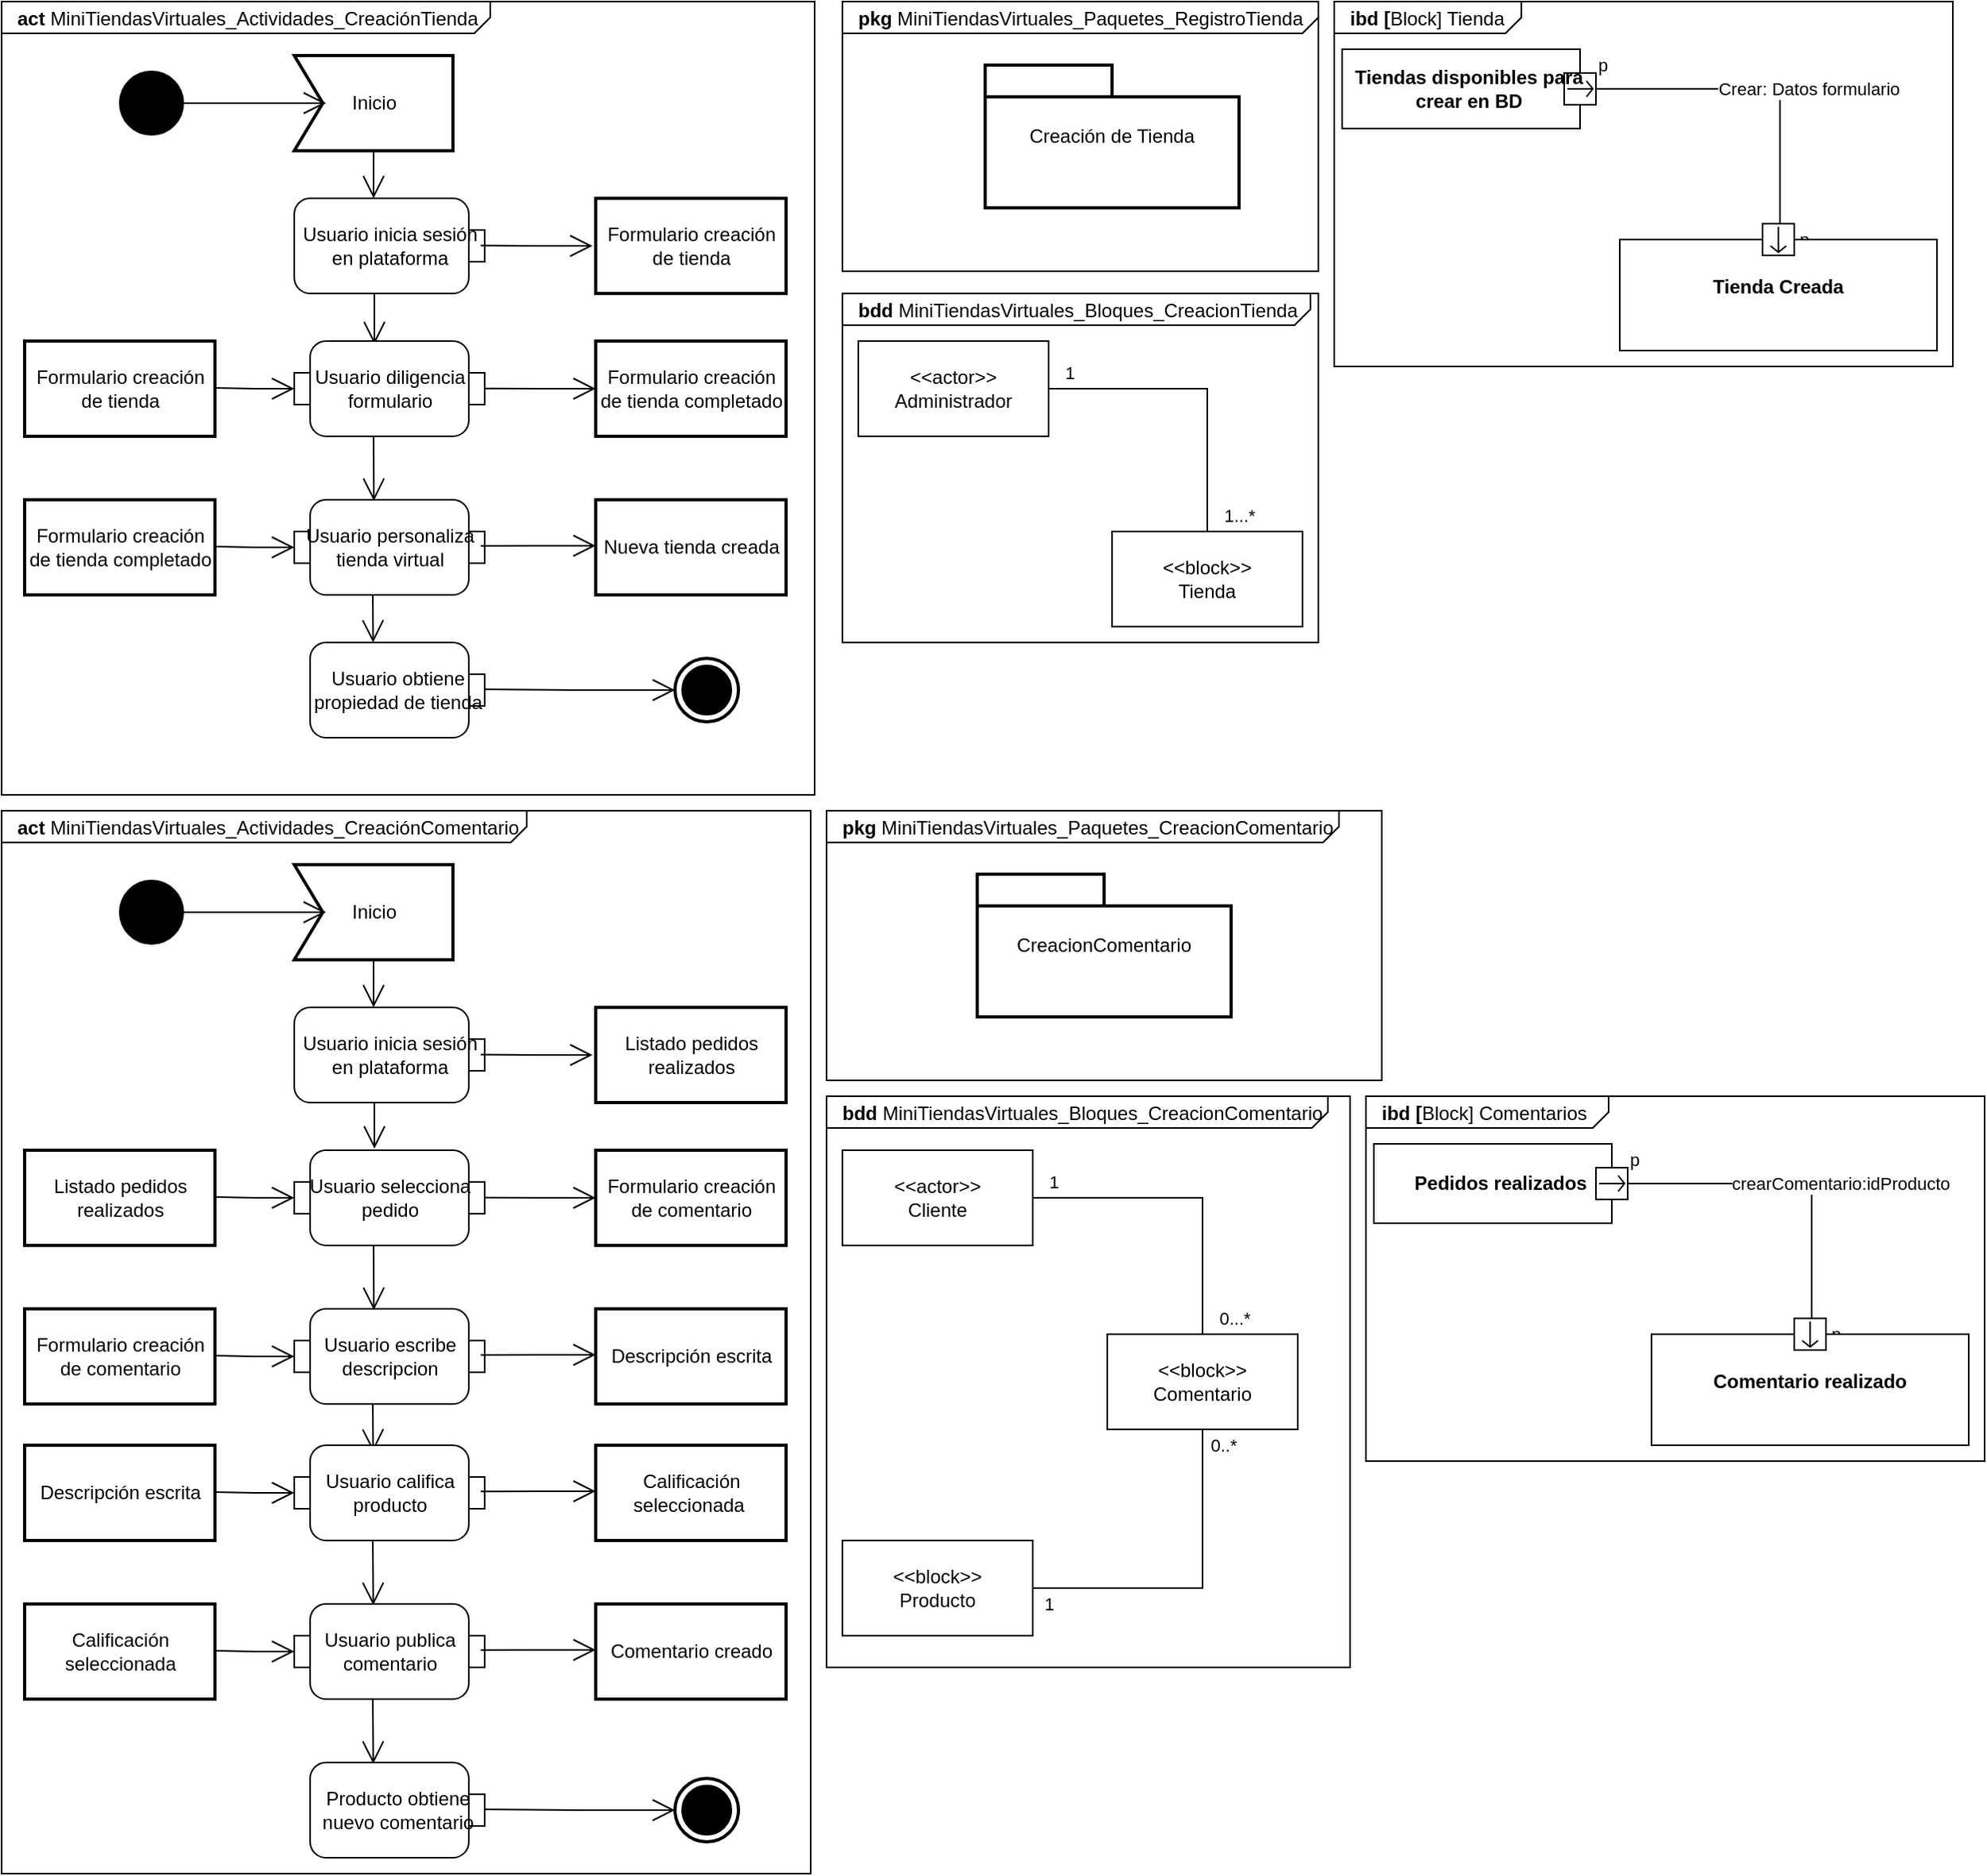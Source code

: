 <mxfile version="13.7.8" type="device"><diagram id="GlT2tjd5YhKGOe40sYpr" name="Page-1"><mxGraphModel dx="1422" dy="1973" grid="1" gridSize="10" guides="1" tooltips="1" connect="1" arrows="1" fold="1" page="1" pageScale="1" pageWidth="827" pageHeight="1169" math="0" shadow="0"><root><mxCell id="0"/><mxCell id="1" parent="0"/><mxCell id="9mBrBmYI-QwT9mG_lkjw-1" value="&lt;p style=&quot;margin: 0px ; margin-top: 4px ; margin-left: 10px ; text-align: left&quot;&gt;&lt;b&gt;act&amp;nbsp;&lt;/b&gt;MiniTiendasVirtuales_Actividades_CreaciónTienda&lt;/p&gt;" style="html=1;strokeWidth=1;shape=mxgraph.sysml.package;html=1;overflow=fill;whiteSpace=wrap;labelX=308;" vertex="1" parent="1"><mxGeometry x="10" y="-1160" width="512.5" height="500" as="geometry"/></mxCell><mxCell id="9mBrBmYI-QwT9mG_lkjw-2" value="Usuario inicia sesión en plataforma" style="html=1;shape=mxgraph.sysml.objFlowR;whiteSpace=wrap;" vertex="1" parent="1"><mxGeometry x="194.5" y="-1036" width="120" height="60" as="geometry"/></mxCell><mxCell id="9mBrBmYI-QwT9mG_lkjw-3" value="" style="shape=ellipse;html=1;fillColor=#000000;fontSize=18;fontColor=#ffffff;" vertex="1" parent="1"><mxGeometry x="84.5" y="-1116" width="40" height="40" as="geometry"/></mxCell><mxCell id="9mBrBmYI-QwT9mG_lkjw-4" value="Inicio" style="html=1;shape=mxgraph.sysml.accEvent;strokeWidth=2;whiteSpace=wrap;align=center;" vertex="1" parent="1"><mxGeometry x="194.5" y="-1126" width="100" height="60" as="geometry"/></mxCell><mxCell id="9mBrBmYI-QwT9mG_lkjw-5" value="" style="html=1;shape=mxgraph.sysml.actFinal;strokeWidth=2;verticalLabelPosition=bottom;verticalAlignment=top;" vertex="1" parent="1"><mxGeometry x="434.5" y="-746" width="40" height="40" as="geometry"/></mxCell><mxCell id="9mBrBmYI-QwT9mG_lkjw-6" value="" style="edgeStyle=elbowEdgeStyle;html=1;elbow=horizontal;startArrow=open;rounded=0;endArrow=none;verticalAlign=bottom;startSize=12;entryX=0.5;entryY=1;entryDx=0;entryDy=0;entryPerimeter=0;" edge="1" parent="1" source="9mBrBmYI-QwT9mG_lkjw-2" target="9mBrBmYI-QwT9mG_lkjw-4"><mxGeometry relative="1" as="geometry"><mxPoint x="274.5" y="-1046" as="targetPoint"/><mxPoint x="364.5" y="-1046" as="sourcePoint"/></mxGeometry></mxCell><mxCell id="9mBrBmYI-QwT9mG_lkjw-7" value="" style="edgeStyle=elbowEdgeStyle;html=1;elbow=horizontal;startArrow=open;rounded=0;endArrow=none;verticalAlign=bottom;exitX=0;exitY=0.5;startSize=12;" edge="1" parent="1"><mxGeometry relative="1" as="geometry"><mxPoint x="124.5" y="-1096" as="targetPoint"/><mxPoint x="214.5" y="-1096" as="sourcePoint"/></mxGeometry></mxCell><mxCell id="9mBrBmYI-QwT9mG_lkjw-8" value="Formulario creación de tienda" style="shape=rect;html=1;whiteSpace=wrap;align=center;strokeWidth=2;" vertex="1" parent="1"><mxGeometry x="384.5" y="-1036" width="120" height="60" as="geometry"/></mxCell><mxCell id="9mBrBmYI-QwT9mG_lkjw-9" value="" style="edgeStyle=elbowEdgeStyle;html=1;elbow=horizontal;startArrow=open;rounded=0;endArrow=none;verticalAlign=bottom;startSize=12;exitX=0.421;exitY=0.033;exitDx=0;exitDy=0;exitPerimeter=0;" edge="1" parent="1" source="9mBrBmYI-QwT9mG_lkjw-17"><mxGeometry relative="1" as="geometry"><mxPoint x="244.5" y="-976" as="targetPoint"/><mxPoint x="244.5" y="-946" as="sourcePoint"/></mxGeometry></mxCell><mxCell id="9mBrBmYI-QwT9mG_lkjw-10" value="Formulario creación de tienda" style="shape=rect;html=1;whiteSpace=wrap;align=center;strokeWidth=2;" vertex="1" parent="1"><mxGeometry x="24.5" y="-946" width="120" height="60" as="geometry"/></mxCell><mxCell id="9mBrBmYI-QwT9mG_lkjw-11" value="" style="edgeStyle=elbowEdgeStyle;html=1;elbow=horizontal;startArrow=open;rounded=0;endArrow=none;verticalAlign=bottom;startSize=12;" edge="1" parent="1"><mxGeometry relative="1" as="geometry"><mxPoint x="144.5" y="-916.5" as="targetPoint"/><mxPoint x="194.5" y="-916" as="sourcePoint"/></mxGeometry></mxCell><mxCell id="9mBrBmYI-QwT9mG_lkjw-12" value="Formulario creación de tienda completado" style="shape=rect;html=1;whiteSpace=wrap;align=center;strokeWidth=2;" vertex="1" parent="1"><mxGeometry x="384.5" y="-946" width="120" height="60" as="geometry"/></mxCell><mxCell id="9mBrBmYI-QwT9mG_lkjw-13" value="Formulario creación de tienda completado" style="shape=rect;html=1;whiteSpace=wrap;align=center;strokeWidth=2;" vertex="1" parent="1"><mxGeometry x="24.5" y="-846" width="120" height="60" as="geometry"/></mxCell><mxCell id="9mBrBmYI-QwT9mG_lkjw-14" value="" style="edgeStyle=elbowEdgeStyle;html=1;elbow=horizontal;startArrow=open;rounded=0;endArrow=none;verticalAlign=bottom;startSize=12;" edge="1" parent="1"><mxGeometry relative="1" as="geometry"><mxPoint x="144.5" y="-816.5" as="targetPoint"/><mxPoint x="194.5" y="-816" as="sourcePoint"/></mxGeometry></mxCell><mxCell id="9mBrBmYI-QwT9mG_lkjw-15" value="Nueva tienda creada" style="shape=rect;html=1;whiteSpace=wrap;align=center;strokeWidth=2;" vertex="1" parent="1"><mxGeometry x="384.5" y="-846" width="120" height="60" as="geometry"/></mxCell><mxCell id="9mBrBmYI-QwT9mG_lkjw-16" value="Usuario personaliza tienda virtual" style="html=1;shape=mxgraph.sysml.isControl;whiteSpace=wrap;align=center;" vertex="1" parent="1"><mxGeometry x="194.5" y="-846" width="120" height="60" as="geometry"/></mxCell><mxCell id="9mBrBmYI-QwT9mG_lkjw-17" value="Usuario diligencia formulario" style="html=1;shape=mxgraph.sysml.isControl;whiteSpace=wrap;align=center;" vertex="1" parent="1"><mxGeometry x="194.5" y="-946" width="120" height="60" as="geometry"/></mxCell><mxCell id="9mBrBmYI-QwT9mG_lkjw-18" value="Usuario obtiene propiedad de tienda" style="html=1;shape=mxgraph.sysml.objFlowR;whiteSpace=wrap;" vertex="1" parent="1"><mxGeometry x="204.5" y="-756" width="110" height="60" as="geometry"/></mxCell><mxCell id="9mBrBmYI-QwT9mG_lkjw-19" value="" style="edgeStyle=elbowEdgeStyle;html=1;elbow=horizontal;startArrow=open;rounded=0;endArrow=none;verticalAlign=bottom;startSize=12;" edge="1" parent="1"><mxGeometry relative="1" as="geometry"><mxPoint x="314.5" y="-726.5" as="targetPoint"/><mxPoint x="434.5" y="-726" as="sourcePoint"/></mxGeometry></mxCell><mxCell id="9mBrBmYI-QwT9mG_lkjw-20" value="" style="edgeStyle=elbowEdgeStyle;html=1;elbow=horizontal;startArrow=open;rounded=0;endArrow=none;verticalAlign=bottom;startSize=12;exitX=0.418;exitY=0.012;exitDx=0;exitDy=0;exitPerimeter=0;" edge="1" parent="1" source="9mBrBmYI-QwT9mG_lkjw-16"><mxGeometry relative="1" as="geometry"><mxPoint x="244.36" y="-886" as="targetPoint"/><mxPoint x="244.36" y="-856" as="sourcePoint"/></mxGeometry></mxCell><mxCell id="9mBrBmYI-QwT9mG_lkjw-21" value="" style="edgeStyle=elbowEdgeStyle;html=1;elbow=horizontal;startArrow=open;rounded=0;endArrow=none;verticalAlign=bottom;startSize=12;" edge="1" parent="1"><mxGeometry relative="1" as="geometry"><mxPoint x="244.21" y="-786" as="targetPoint"/><mxPoint x="244.21" y="-756" as="sourcePoint"/></mxGeometry></mxCell><mxCell id="9mBrBmYI-QwT9mG_lkjw-22" value="" style="edgeStyle=elbowEdgeStyle;html=1;elbow=horizontal;startArrow=open;rounded=0;endArrow=none;verticalAlign=bottom;startSize=12;" edge="1" parent="1"><mxGeometry relative="1" as="geometry"><mxPoint x="312" y="-816.83" as="targetPoint"/><mxPoint x="384.5" y="-817" as="sourcePoint"/></mxGeometry></mxCell><mxCell id="9mBrBmYI-QwT9mG_lkjw-23" value="" style="edgeStyle=elbowEdgeStyle;html=1;elbow=horizontal;startArrow=open;rounded=0;endArrow=none;verticalAlign=bottom;startSize=12;" edge="1" parent="1"><mxGeometry relative="1" as="geometry"><mxPoint x="314.5" y="-916.07" as="targetPoint"/><mxPoint x="384.5" y="-916" as="sourcePoint"/></mxGeometry></mxCell><mxCell id="9mBrBmYI-QwT9mG_lkjw-24" value="" style="edgeStyle=elbowEdgeStyle;html=1;elbow=horizontal;startArrow=open;rounded=0;endArrow=none;verticalAlign=bottom;startSize=12;" edge="1" parent="1"><mxGeometry relative="1" as="geometry"><mxPoint x="312" y="-1006.24" as="targetPoint"/><mxPoint x="382.5" y="-1006" as="sourcePoint"/></mxGeometry></mxCell><mxCell id="9mBrBmYI-QwT9mG_lkjw-25" value="&lt;p style=&quot;margin: 0px ; margin-top: 4px ; margin-left: 10px ; text-align: left&quot;&gt;&lt;b&gt;pkg&amp;nbsp;&lt;/b&gt;MiniTiendasVirtuales_Paquetes_RegistroTienda&lt;/p&gt;" style="html=1;strokeWidth=1;shape=mxgraph.sysml.package;html=1;overflow=fill;whiteSpace=wrap;labelX=303;" vertex="1" parent="1"><mxGeometry x="540" y="-1160" width="300" height="170" as="geometry"/></mxCell><mxCell id="9mBrBmYI-QwT9mG_lkjw-28" value="Creación de Tienda" style="shape=folder;tabWidth=80;tabHeight=20;tabPosition=left;strokeWidth=2;html=1;whiteSpace=wrap;align=center;" vertex="1" parent="1"><mxGeometry x="630" y="-1120" width="160" height="90" as="geometry"/></mxCell><mxCell id="9mBrBmYI-QwT9mG_lkjw-31" value="&lt;p style=&quot;margin: 0px ; margin-top: 4px ; margin-left: 10px ; text-align: left&quot;&gt;&lt;b&gt;bdd&amp;nbsp;&lt;/b&gt;MiniTiendasVirtuales_Bloques_CreacionTienda&lt;/p&gt;" style="html=1;strokeWidth=1;shape=mxgraph.sysml.package;html=1;overflow=fill;whiteSpace=wrap;labelX=295;" vertex="1" parent="1"><mxGeometry x="540" y="-976" width="300" height="220" as="geometry"/></mxCell><mxCell id="9mBrBmYI-QwT9mG_lkjw-32" style="edgeStyle=orthogonalEdgeStyle;rounded=0;orthogonalLoop=1;jettySize=auto;html=1;endArrow=none;endFill=0;" edge="1" parent="1" source="9mBrBmYI-QwT9mG_lkjw-35" target="9mBrBmYI-QwT9mG_lkjw-36"><mxGeometry relative="1" as="geometry"/></mxCell><mxCell id="9mBrBmYI-QwT9mG_lkjw-33" value="1" style="edgeLabel;html=1;align=center;verticalAlign=middle;resizable=0;points=[];" vertex="1" connectable="0" parent="9mBrBmYI-QwT9mG_lkjw-32"><mxGeometry x="-0.863" y="1" relative="1" as="geometry"><mxPoint y="-9" as="offset"/></mxGeometry></mxCell><mxCell id="9mBrBmYI-QwT9mG_lkjw-34" value="1...*" style="edgeLabel;html=1;align=center;verticalAlign=middle;resizable=0;points=[];" vertex="1" connectable="0" parent="9mBrBmYI-QwT9mG_lkjw-32"><mxGeometry x="0.779" y="-1" relative="1" as="geometry"><mxPoint x="21" y="11" as="offset"/></mxGeometry></mxCell><mxCell id="9mBrBmYI-QwT9mG_lkjw-35" value="&amp;lt;&amp;lt;actor&amp;gt;&amp;gt; &lt;br&gt;Administrador" style="shape=rect;html=1;whiteSpace=wrap;align=center;strokeWidth=1;" vertex="1" parent="1"><mxGeometry x="550" y="-946" width="120" height="60" as="geometry"/></mxCell><mxCell id="9mBrBmYI-QwT9mG_lkjw-36" value="&amp;lt;&amp;lt;block&amp;gt;&amp;gt; &lt;br&gt;Tienda" style="shape=rect;html=1;whiteSpace=wrap;align=center;strokeWidth=1;" vertex="1" parent="1"><mxGeometry x="710" y="-826" width="120" height="60" as="geometry"/></mxCell><mxCell id="9mBrBmYI-QwT9mG_lkjw-37" value="&lt;p style=&quot;margin: 0px ; margin-top: 4px ; margin-left: 10px ; text-align: left&quot;&gt;&lt;b&gt;ibd [&lt;/b&gt;Block] Tienda&lt;/p&gt;" style="html=1;strokeWidth=1;shape=mxgraph.sysml.package;html=1;overflow=fill;whiteSpace=wrap;labelX=118;" vertex="1" parent="1"><mxGeometry x="850" y="-1160" width="390" height="230" as="geometry"/></mxCell><mxCell id="9mBrBmYI-QwT9mG_lkjw-38" style="edgeStyle=orthogonalEdgeStyle;rounded=0;orthogonalLoop=1;jettySize=auto;html=1;entryX=0.505;entryY=0.188;entryDx=0;entryDy=0;endArrow=open;endFill=0;entryPerimeter=0;" edge="1" parent="1" source="9mBrBmYI-QwT9mG_lkjw-42" target="9mBrBmYI-QwT9mG_lkjw-43"><mxGeometry relative="1" as="geometry"/></mxCell><mxCell id="9mBrBmYI-QwT9mG_lkjw-39" value="Crear: Datos formulario" style="edgeLabel;html=1;align=center;verticalAlign=middle;resizable=0;points=[];" vertex="1" connectable="0" parent="9mBrBmYI-QwT9mG_lkjw-38"><mxGeometry x="0.067" y="2" relative="1" as="geometry"><mxPoint x="18" y="2" as="offset"/></mxGeometry></mxCell><mxCell id="9mBrBmYI-QwT9mG_lkjw-40" value="p" style="edgeLabel;html=1;align=center;verticalAlign=middle;resizable=0;points=[];" vertex="1" connectable="0" parent="9mBrBmYI-QwT9mG_lkjw-38"><mxGeometry x="0.705" y="1" relative="1" as="geometry"><mxPoint x="14" y="27" as="offset"/></mxGeometry></mxCell><mxCell id="9mBrBmYI-QwT9mG_lkjw-41" value="p" style="edgeLabel;html=1;align=center;verticalAlign=middle;resizable=0;points=[];" vertex="1" connectable="0" parent="9mBrBmYI-QwT9mG_lkjw-38"><mxGeometry x="-0.818" y="-4" relative="1" as="geometry"><mxPoint x="-16" y="-19" as="offset"/></mxGeometry></mxCell><mxCell id="9mBrBmYI-QwT9mG_lkjw-42" value="Tiendas disponibles para crear en BD" style="html=1;shape=mxgraph.sysml.itemFlow;fontStyle=1;flowDir=e;flowType=out;whiteSpace=wrap;align=center;strokeWidth=1;" vertex="1" parent="1"><mxGeometry x="855" y="-1130" width="160" height="50" as="geometry"/></mxCell><mxCell id="9mBrBmYI-QwT9mG_lkjw-43" value="Tienda Creada" style="html=1;shape=mxgraph.sysml.itemFlow;fontStyle=1;flowDir=n;flowType=in;whiteSpace=wrap;align=center;strokeWidth=1;" vertex="1" parent="1"><mxGeometry x="1030" y="-1020" width="200" height="80" as="geometry"/></mxCell><mxCell id="9mBrBmYI-QwT9mG_lkjw-44" value="&lt;p style=&quot;margin: 0px ; margin-top: 4px ; margin-left: 10px ; text-align: left&quot;&gt;&lt;b&gt;act&amp;nbsp;&lt;/b&gt;MiniTiendasVirtuales_Actividades_CreaciónComentario&lt;/p&gt;" style="html=1;strokeWidth=1;shape=mxgraph.sysml.package;html=1;overflow=fill;whiteSpace=wrap;labelX=331;" vertex="1" parent="1"><mxGeometry x="10" y="-650" width="510" height="670" as="geometry"/></mxCell><mxCell id="9mBrBmYI-QwT9mG_lkjw-45" value="Usuario inicia sesión en plataforma" style="html=1;shape=mxgraph.sysml.objFlowR;whiteSpace=wrap;" vertex="1" parent="1"><mxGeometry x="194.5" y="-526" width="120" height="60" as="geometry"/></mxCell><mxCell id="9mBrBmYI-QwT9mG_lkjw-46" value="" style="shape=ellipse;html=1;fillColor=#000000;fontSize=18;fontColor=#ffffff;" vertex="1" parent="1"><mxGeometry x="84.5" y="-606" width="40" height="40" as="geometry"/></mxCell><mxCell id="9mBrBmYI-QwT9mG_lkjw-47" value="Inicio" style="html=1;shape=mxgraph.sysml.accEvent;strokeWidth=2;whiteSpace=wrap;align=center;" vertex="1" parent="1"><mxGeometry x="194.5" y="-616" width="100" height="60" as="geometry"/></mxCell><mxCell id="9mBrBmYI-QwT9mG_lkjw-48" value="" style="html=1;shape=mxgraph.sysml.actFinal;strokeWidth=2;verticalLabelPosition=bottom;verticalAlignment=top;" vertex="1" parent="1"><mxGeometry x="434.5" y="-40" width="40" height="40" as="geometry"/></mxCell><mxCell id="9mBrBmYI-QwT9mG_lkjw-49" value="" style="edgeStyle=elbowEdgeStyle;html=1;elbow=horizontal;startArrow=open;rounded=0;endArrow=none;verticalAlign=bottom;startSize=12;entryX=0.5;entryY=1;entryDx=0;entryDy=0;entryPerimeter=0;" edge="1" parent="1" source="9mBrBmYI-QwT9mG_lkjw-45" target="9mBrBmYI-QwT9mG_lkjw-47"><mxGeometry relative="1" as="geometry"><mxPoint x="274.5" y="-536" as="targetPoint"/><mxPoint x="364.5" y="-536" as="sourcePoint"/></mxGeometry></mxCell><mxCell id="9mBrBmYI-QwT9mG_lkjw-50" value="" style="edgeStyle=elbowEdgeStyle;html=1;elbow=horizontal;startArrow=open;rounded=0;endArrow=none;verticalAlign=bottom;exitX=0;exitY=0.5;startSize=12;" edge="1" parent="1"><mxGeometry relative="1" as="geometry"><mxPoint x="124.5" y="-586" as="targetPoint"/><mxPoint x="214.5" y="-586" as="sourcePoint"/></mxGeometry></mxCell><mxCell id="9mBrBmYI-QwT9mG_lkjw-51" value="Listado pedidos realizados" style="shape=rect;html=1;whiteSpace=wrap;align=center;strokeWidth=2;" vertex="1" parent="1"><mxGeometry x="384.5" y="-526" width="120" height="60" as="geometry"/></mxCell><mxCell id="9mBrBmYI-QwT9mG_lkjw-52" value="" style="edgeStyle=elbowEdgeStyle;html=1;elbow=horizontal;startArrow=open;rounded=0;endArrow=none;verticalAlign=bottom;startSize=12;exitX=0.421;exitY=-0.017;exitDx=0;exitDy=0;exitPerimeter=0;" edge="1" parent="1" source="9mBrBmYI-QwT9mG_lkjw-60"><mxGeometry relative="1" as="geometry"><mxPoint x="244.5" y="-466" as="targetPoint"/><mxPoint x="244.5" y="-436" as="sourcePoint"/></mxGeometry></mxCell><mxCell id="9mBrBmYI-QwT9mG_lkjw-53" value="Listado pedidos realizados" style="shape=rect;html=1;whiteSpace=wrap;align=center;strokeWidth=2;" vertex="1" parent="1"><mxGeometry x="24.5" y="-436" width="120" height="60" as="geometry"/></mxCell><mxCell id="9mBrBmYI-QwT9mG_lkjw-54" value="" style="edgeStyle=elbowEdgeStyle;html=1;elbow=horizontal;startArrow=open;rounded=0;endArrow=none;verticalAlign=bottom;startSize=12;" edge="1" parent="1"><mxGeometry relative="1" as="geometry"><mxPoint x="144.5" y="-406.5" as="targetPoint"/><mxPoint x="194.5" y="-406" as="sourcePoint"/></mxGeometry></mxCell><mxCell id="9mBrBmYI-QwT9mG_lkjw-55" value="Formulario creación de comentario" style="shape=rect;html=1;whiteSpace=wrap;align=center;strokeWidth=2;" vertex="1" parent="1"><mxGeometry x="384.5" y="-436" width="120" height="60" as="geometry"/></mxCell><mxCell id="9mBrBmYI-QwT9mG_lkjw-56" value="Formulario creación de comentario" style="shape=rect;html=1;whiteSpace=wrap;align=center;strokeWidth=2;" vertex="1" parent="1"><mxGeometry x="24.5" y="-336" width="120" height="60" as="geometry"/></mxCell><mxCell id="9mBrBmYI-QwT9mG_lkjw-57" value="" style="edgeStyle=elbowEdgeStyle;html=1;elbow=horizontal;startArrow=open;rounded=0;endArrow=none;verticalAlign=bottom;startSize=12;" edge="1" parent="1"><mxGeometry relative="1" as="geometry"><mxPoint x="144.5" y="-306.5" as="targetPoint"/><mxPoint x="194.5" y="-306" as="sourcePoint"/></mxGeometry></mxCell><mxCell id="9mBrBmYI-QwT9mG_lkjw-58" value="Descripción escrita" style="shape=rect;html=1;whiteSpace=wrap;align=center;strokeWidth=2;" vertex="1" parent="1"><mxGeometry x="384.5" y="-336" width="120" height="60" as="geometry"/></mxCell><mxCell id="9mBrBmYI-QwT9mG_lkjw-59" value="Usuario escribe descripcion" style="html=1;shape=mxgraph.sysml.isControl;whiteSpace=wrap;align=center;" vertex="1" parent="1"><mxGeometry x="194.5" y="-336" width="120" height="60" as="geometry"/></mxCell><mxCell id="9mBrBmYI-QwT9mG_lkjw-60" value="Usuario selecciona pedido" style="html=1;shape=mxgraph.sysml.isControl;whiteSpace=wrap;align=center;" vertex="1" parent="1"><mxGeometry x="194.5" y="-436" width="120" height="60" as="geometry"/></mxCell><mxCell id="9mBrBmYI-QwT9mG_lkjw-61" value="Producto obtiene nuevo comentario" style="html=1;shape=mxgraph.sysml.objFlowR;whiteSpace=wrap;" vertex="1" parent="1"><mxGeometry x="204.5" y="-50" width="110" height="60" as="geometry"/></mxCell><mxCell id="9mBrBmYI-QwT9mG_lkjw-62" value="" style="edgeStyle=elbowEdgeStyle;html=1;elbow=horizontal;startArrow=open;rounded=0;endArrow=none;verticalAlign=bottom;startSize=12;" edge="1" parent="1"><mxGeometry relative="1" as="geometry"><mxPoint x="314.5" y="-20.5" as="targetPoint"/><mxPoint x="434.5" y="-20" as="sourcePoint"/></mxGeometry></mxCell><mxCell id="9mBrBmYI-QwT9mG_lkjw-63" value="" style="edgeStyle=elbowEdgeStyle;html=1;elbow=horizontal;startArrow=open;rounded=0;endArrow=none;verticalAlign=bottom;startSize=12;exitX=0.418;exitY=0.012;exitDx=0;exitDy=0;exitPerimeter=0;" edge="1" parent="1" source="9mBrBmYI-QwT9mG_lkjw-59"><mxGeometry relative="1" as="geometry"><mxPoint x="244.36" y="-376" as="targetPoint"/><mxPoint x="244.36" y="-346" as="sourcePoint"/></mxGeometry></mxCell><mxCell id="9mBrBmYI-QwT9mG_lkjw-64" value="" style="edgeStyle=elbowEdgeStyle;html=1;elbow=horizontal;startArrow=open;rounded=0;endArrow=none;verticalAlign=bottom;startSize=12;" edge="1" parent="1"><mxGeometry relative="1" as="geometry"><mxPoint x="244.21" y="-276" as="targetPoint"/><mxPoint x="244.21" y="-246" as="sourcePoint"/></mxGeometry></mxCell><mxCell id="9mBrBmYI-QwT9mG_lkjw-65" value="" style="edgeStyle=elbowEdgeStyle;html=1;elbow=horizontal;startArrow=open;rounded=0;endArrow=none;verticalAlign=bottom;startSize=12;" edge="1" parent="1"><mxGeometry relative="1" as="geometry"><mxPoint x="312" y="-306.83" as="targetPoint"/><mxPoint x="384.5" y="-307" as="sourcePoint"/></mxGeometry></mxCell><mxCell id="9mBrBmYI-QwT9mG_lkjw-66" value="" style="edgeStyle=elbowEdgeStyle;html=1;elbow=horizontal;startArrow=open;rounded=0;endArrow=none;verticalAlign=bottom;startSize=12;" edge="1" parent="1"><mxGeometry relative="1" as="geometry"><mxPoint x="314.5" y="-406.07" as="targetPoint"/><mxPoint x="384.5" y="-406" as="sourcePoint"/></mxGeometry></mxCell><mxCell id="9mBrBmYI-QwT9mG_lkjw-67" value="" style="edgeStyle=elbowEdgeStyle;html=1;elbow=horizontal;startArrow=open;rounded=0;endArrow=none;verticalAlign=bottom;startSize=12;" edge="1" parent="1"><mxGeometry relative="1" as="geometry"><mxPoint x="312" y="-496.24" as="targetPoint"/><mxPoint x="382.5" y="-496" as="sourcePoint"/></mxGeometry></mxCell><mxCell id="9mBrBmYI-QwT9mG_lkjw-68" value="Descripción escrita" style="shape=rect;html=1;whiteSpace=wrap;align=center;strokeWidth=2;" vertex="1" parent="1"><mxGeometry x="24.5" y="-250" width="120" height="60" as="geometry"/></mxCell><mxCell id="9mBrBmYI-QwT9mG_lkjw-69" value="" style="edgeStyle=elbowEdgeStyle;html=1;elbow=horizontal;startArrow=open;rounded=0;endArrow=none;verticalAlign=bottom;startSize=12;" edge="1" parent="1"><mxGeometry relative="1" as="geometry"><mxPoint x="144.5" y="-220.5" as="targetPoint"/><mxPoint x="194.5" y="-220" as="sourcePoint"/></mxGeometry></mxCell><mxCell id="9mBrBmYI-QwT9mG_lkjw-70" value="Calificación seleccionada&amp;nbsp;" style="shape=rect;html=1;whiteSpace=wrap;align=center;strokeWidth=2;" vertex="1" parent="1"><mxGeometry x="384.5" y="-250" width="120" height="60" as="geometry"/></mxCell><mxCell id="9mBrBmYI-QwT9mG_lkjw-71" value="Usuario califica producto" style="html=1;shape=mxgraph.sysml.isControl;whiteSpace=wrap;align=center;" vertex="1" parent="1"><mxGeometry x="194.5" y="-250" width="120" height="60" as="geometry"/></mxCell><mxCell id="9mBrBmYI-QwT9mG_lkjw-72" value="" style="edgeStyle=elbowEdgeStyle;html=1;elbow=horizontal;startArrow=open;rounded=0;endArrow=none;verticalAlign=bottom;startSize=12;" edge="1" parent="1"><mxGeometry relative="1" as="geometry"><mxPoint x="312" y="-220.83" as="targetPoint"/><mxPoint x="384.5" y="-221" as="sourcePoint"/></mxGeometry></mxCell><mxCell id="9mBrBmYI-QwT9mG_lkjw-81" value="" style="edgeStyle=elbowEdgeStyle;html=1;elbow=horizontal;startArrow=open;rounded=0;endArrow=none;verticalAlign=bottom;startSize=12;exitX=0.418;exitY=0.012;exitDx=0;exitDy=0;exitPerimeter=0;" edge="1" parent="1"><mxGeometry relative="1" as="geometry"><mxPoint x="244.0" y="-190" as="targetPoint"/><mxPoint x="244.3" y="-149.28" as="sourcePoint"/></mxGeometry></mxCell><mxCell id="9mBrBmYI-QwT9mG_lkjw-82" value="Calificación seleccionada" style="shape=rect;html=1;whiteSpace=wrap;align=center;strokeWidth=2;" vertex="1" parent="1"><mxGeometry x="24.5" y="-150" width="120" height="60" as="geometry"/></mxCell><mxCell id="9mBrBmYI-QwT9mG_lkjw-84" value="" style="edgeStyle=elbowEdgeStyle;html=1;elbow=horizontal;startArrow=open;rounded=0;endArrow=none;verticalAlign=bottom;startSize=12;" edge="1" parent="1"><mxGeometry relative="1" as="geometry"><mxPoint x="144.5" y="-120.5" as="targetPoint"/><mxPoint x="194.5" y="-120" as="sourcePoint"/></mxGeometry></mxCell><mxCell id="9mBrBmYI-QwT9mG_lkjw-85" value="Comentario creado" style="shape=rect;html=1;whiteSpace=wrap;align=center;strokeWidth=2;" vertex="1" parent="1"><mxGeometry x="384.5" y="-150" width="120" height="60" as="geometry"/></mxCell><mxCell id="9mBrBmYI-QwT9mG_lkjw-86" value="Usuario publica comentario" style="html=1;shape=mxgraph.sysml.isControl;whiteSpace=wrap;align=center;" vertex="1" parent="1"><mxGeometry x="194.5" y="-150" width="120" height="60" as="geometry"/></mxCell><mxCell id="9mBrBmYI-QwT9mG_lkjw-87" value="" style="edgeStyle=elbowEdgeStyle;html=1;elbow=horizontal;startArrow=open;rounded=0;endArrow=none;verticalAlign=bottom;startSize=12;" edge="1" parent="1"><mxGeometry relative="1" as="geometry"><mxPoint x="312" y="-120.83" as="targetPoint"/><mxPoint x="384.5" y="-121" as="sourcePoint"/></mxGeometry></mxCell><mxCell id="9mBrBmYI-QwT9mG_lkjw-88" value="" style="edgeStyle=elbowEdgeStyle;html=1;elbow=horizontal;startArrow=open;rounded=0;endArrow=none;verticalAlign=bottom;startSize=12;exitX=0.418;exitY=0.012;exitDx=0;exitDy=0;exitPerimeter=0;" edge="1" parent="1"><mxGeometry relative="1" as="geometry"><mxPoint x="244" y="-90" as="targetPoint"/><mxPoint x="244.3" y="-49.28" as="sourcePoint"/></mxGeometry></mxCell><mxCell id="9mBrBmYI-QwT9mG_lkjw-91" value="&lt;p style=&quot;margin: 0px ; margin-top: 4px ; margin-left: 10px ; text-align: left&quot;&gt;&lt;b&gt;pkg&amp;nbsp;&lt;/b&gt;MiniTiendasVirtuales_Paquetes_CreacionComentario&lt;/p&gt;" style="html=1;strokeWidth=1;shape=mxgraph.sysml.package;html=1;overflow=fill;whiteSpace=wrap;labelX=323;" vertex="1" parent="1"><mxGeometry x="530" y="-650" width="350" height="170" as="geometry"/></mxCell><mxCell id="9mBrBmYI-QwT9mG_lkjw-92" value="CreacionComentario" style="shape=folder;tabWidth=80;tabHeight=20;tabPosition=left;strokeWidth=2;html=1;whiteSpace=wrap;align=center;" vertex="1" parent="1"><mxGeometry x="625" y="-610" width="160" height="90" as="geometry"/></mxCell><mxCell id="9mBrBmYI-QwT9mG_lkjw-93" value="&lt;p style=&quot;margin: 0px ; margin-top: 4px ; margin-left: 10px ; text-align: left&quot;&gt;&lt;b&gt;bdd&amp;nbsp;&lt;/b&gt;MiniTiendasVirtuales_Bloques_CreacionComentario&lt;/p&gt;" style="html=1;strokeWidth=1;shape=mxgraph.sysml.package;html=1;overflow=fill;whiteSpace=wrap;labelX=316;" vertex="1" parent="1"><mxGeometry x="530" y="-470" width="330" height="360" as="geometry"/></mxCell><mxCell id="9mBrBmYI-QwT9mG_lkjw-94" style="edgeStyle=orthogonalEdgeStyle;rounded=0;orthogonalLoop=1;jettySize=auto;html=1;endArrow=none;endFill=0;" edge="1" parent="1" source="9mBrBmYI-QwT9mG_lkjw-97" target="9mBrBmYI-QwT9mG_lkjw-98"><mxGeometry relative="1" as="geometry"/></mxCell><mxCell id="9mBrBmYI-QwT9mG_lkjw-95" value="1" style="edgeLabel;html=1;align=center;verticalAlign=middle;resizable=0;points=[];" vertex="1" connectable="0" parent="9mBrBmYI-QwT9mG_lkjw-94"><mxGeometry x="-0.863" y="1" relative="1" as="geometry"><mxPoint y="-9" as="offset"/></mxGeometry></mxCell><mxCell id="9mBrBmYI-QwT9mG_lkjw-96" value="0...*" style="edgeLabel;html=1;align=center;verticalAlign=middle;resizable=0;points=[];" vertex="1" connectable="0" parent="9mBrBmYI-QwT9mG_lkjw-94"><mxGeometry x="0.779" y="-1" relative="1" as="geometry"><mxPoint x="21" y="11" as="offset"/></mxGeometry></mxCell><mxCell id="9mBrBmYI-QwT9mG_lkjw-97" value="&amp;lt;&amp;lt;actor&amp;gt;&amp;gt; &lt;br&gt;Cliente" style="shape=rect;html=1;whiteSpace=wrap;align=center;strokeWidth=1;" vertex="1" parent="1"><mxGeometry x="540" y="-436" width="120" height="60" as="geometry"/></mxCell><mxCell id="9mBrBmYI-QwT9mG_lkjw-98" value="&amp;lt;&amp;lt;block&amp;gt;&amp;gt; &lt;br&gt;Comentario" style="shape=rect;html=1;whiteSpace=wrap;align=center;strokeWidth=1;" vertex="1" parent="1"><mxGeometry x="707" y="-320" width="120" height="60" as="geometry"/></mxCell><mxCell id="9mBrBmYI-QwT9mG_lkjw-101" style="edgeStyle=orthogonalEdgeStyle;rounded=0;orthogonalLoop=1;jettySize=auto;html=1;endArrow=none;endFill=0;" edge="1" parent="1" source="9mBrBmYI-QwT9mG_lkjw-99" target="9mBrBmYI-QwT9mG_lkjw-98"><mxGeometry relative="1" as="geometry"/></mxCell><mxCell id="9mBrBmYI-QwT9mG_lkjw-103" value="1" style="edgeLabel;html=1;align=center;verticalAlign=middle;resizable=0;points=[];" vertex="1" connectable="0" parent="9mBrBmYI-QwT9mG_lkjw-101"><mxGeometry x="-0.865" y="-5" relative="1" as="geometry"><mxPoint x="-4" y="5" as="offset"/></mxGeometry></mxCell><mxCell id="9mBrBmYI-QwT9mG_lkjw-104" value="0..*" style="edgeLabel;html=1;align=center;verticalAlign=middle;resizable=0;points=[];" vertex="1" connectable="0" parent="9mBrBmYI-QwT9mG_lkjw-101"><mxGeometry x="0.903" y="-2" relative="1" as="geometry"><mxPoint x="11" as="offset"/></mxGeometry></mxCell><mxCell id="9mBrBmYI-QwT9mG_lkjw-99" value="&amp;lt;&amp;lt;block&amp;gt;&amp;gt; &lt;br&gt;Producto" style="shape=rect;html=1;whiteSpace=wrap;align=center;strokeWidth=1;" vertex="1" parent="1"><mxGeometry x="540" y="-190" width="120" height="60" as="geometry"/></mxCell><mxCell id="9mBrBmYI-QwT9mG_lkjw-105" value="&lt;p style=&quot;margin: 0px ; margin-top: 4px ; margin-left: 10px ; text-align: left&quot;&gt;&lt;b&gt;ibd [&lt;/b&gt;Block] Comentarios&lt;/p&gt;" style="html=1;strokeWidth=1;shape=mxgraph.sysml.package;html=1;overflow=fill;whiteSpace=wrap;labelX=153;" vertex="1" parent="1"><mxGeometry x="870" y="-470" width="390" height="230" as="geometry"/></mxCell><mxCell id="9mBrBmYI-QwT9mG_lkjw-106" style="edgeStyle=orthogonalEdgeStyle;rounded=0;orthogonalLoop=1;jettySize=auto;html=1;entryX=0.505;entryY=0.188;entryDx=0;entryDy=0;endArrow=open;endFill=0;entryPerimeter=0;" edge="1" parent="1" source="9mBrBmYI-QwT9mG_lkjw-110" target="9mBrBmYI-QwT9mG_lkjw-111"><mxGeometry relative="1" as="geometry"/></mxCell><mxCell id="9mBrBmYI-QwT9mG_lkjw-107" value="crearComentario:idProducto" style="edgeLabel;html=1;align=center;verticalAlign=middle;resizable=0;points=[];" vertex="1" connectable="0" parent="9mBrBmYI-QwT9mG_lkjw-106"><mxGeometry x="0.067" y="2" relative="1" as="geometry"><mxPoint x="18" y="2" as="offset"/></mxGeometry></mxCell><mxCell id="9mBrBmYI-QwT9mG_lkjw-108" value="p" style="edgeLabel;html=1;align=center;verticalAlign=middle;resizable=0;points=[];" vertex="1" connectable="0" parent="9mBrBmYI-QwT9mG_lkjw-106"><mxGeometry x="0.705" y="1" relative="1" as="geometry"><mxPoint x="14" y="27" as="offset"/></mxGeometry></mxCell><mxCell id="9mBrBmYI-QwT9mG_lkjw-109" value="p" style="edgeLabel;html=1;align=center;verticalAlign=middle;resizable=0;points=[];" vertex="1" connectable="0" parent="9mBrBmYI-QwT9mG_lkjw-106"><mxGeometry x="-0.818" y="-4" relative="1" as="geometry"><mxPoint x="-16" y="-19" as="offset"/></mxGeometry></mxCell><mxCell id="9mBrBmYI-QwT9mG_lkjw-110" value="Pedidos realizados" style="html=1;shape=mxgraph.sysml.itemFlow;fontStyle=1;flowDir=e;flowType=out;whiteSpace=wrap;align=center;strokeWidth=1;" vertex="1" parent="1"><mxGeometry x="875" y="-440" width="160" height="50" as="geometry"/></mxCell><mxCell id="9mBrBmYI-QwT9mG_lkjw-111" value="Comentario realizado" style="html=1;shape=mxgraph.sysml.itemFlow;fontStyle=1;flowDir=n;flowType=in;whiteSpace=wrap;align=center;strokeWidth=1;" vertex="1" parent="1"><mxGeometry x="1050" y="-330" width="200" height="80" as="geometry"/></mxCell></root></mxGraphModel></diagram></mxfile>